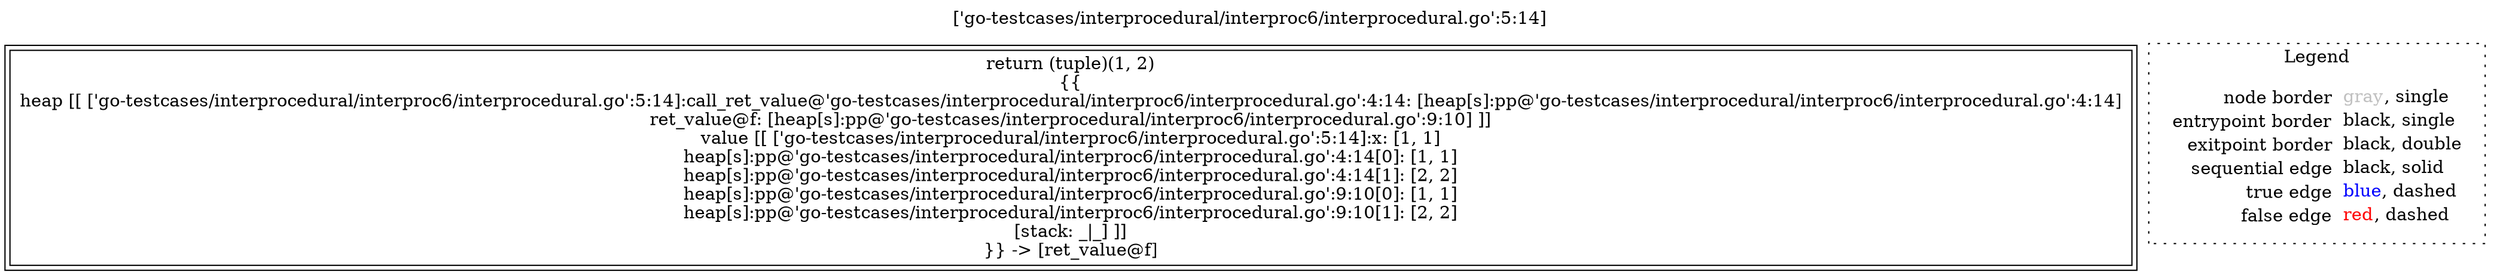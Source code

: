 digraph {
	labelloc="t";
	label="['go-testcases/interprocedural/interproc6/interprocedural.go':5:14]";
	"node0" [shape="rect",color="black",peripheries="2",label=<return (tuple)(1, 2)<BR/>{{<BR/>heap [[ ['go-testcases/interprocedural/interproc6/interprocedural.go':5:14]:call_ret_value@'go-testcases/interprocedural/interproc6/interprocedural.go':4:14: [heap[s]:pp@'go-testcases/interprocedural/interproc6/interprocedural.go':4:14]<BR/>ret_value@f: [heap[s]:pp@'go-testcases/interprocedural/interproc6/interprocedural.go':9:10] ]]<BR/>value [[ ['go-testcases/interprocedural/interproc6/interprocedural.go':5:14]:x: [1, 1]<BR/>heap[s]:pp@'go-testcases/interprocedural/interproc6/interprocedural.go':4:14[0]: [1, 1]<BR/>heap[s]:pp@'go-testcases/interprocedural/interproc6/interprocedural.go':4:14[1]: [2, 2]<BR/>heap[s]:pp@'go-testcases/interprocedural/interproc6/interprocedural.go':9:10[0]: [1, 1]<BR/>heap[s]:pp@'go-testcases/interprocedural/interproc6/interprocedural.go':9:10[1]: [2, 2]<BR/>[stack: _|_] ]]<BR/>}} -&gt; [ret_value@f]>];
subgraph cluster_legend {
	label="Legend";
	style=dotted;
	node [shape=plaintext];
	"legend" [label=<<table border="0" cellpadding="2" cellspacing="0" cellborder="0"><tr><td align="right">node border&nbsp;</td><td align="left"><font color="gray">gray</font>, single</td></tr><tr><td align="right">entrypoint border&nbsp;</td><td align="left"><font color="black">black</font>, single</td></tr><tr><td align="right">exitpoint border&nbsp;</td><td align="left"><font color="black">black</font>, double</td></tr><tr><td align="right">sequential edge&nbsp;</td><td align="left"><font color="black">black</font>, solid</td></tr><tr><td align="right">true edge&nbsp;</td><td align="left"><font color="blue">blue</font>, dashed</td></tr><tr><td align="right">false edge&nbsp;</td><td align="left"><font color="red">red</font>, dashed</td></tr></table>>];
}

}
